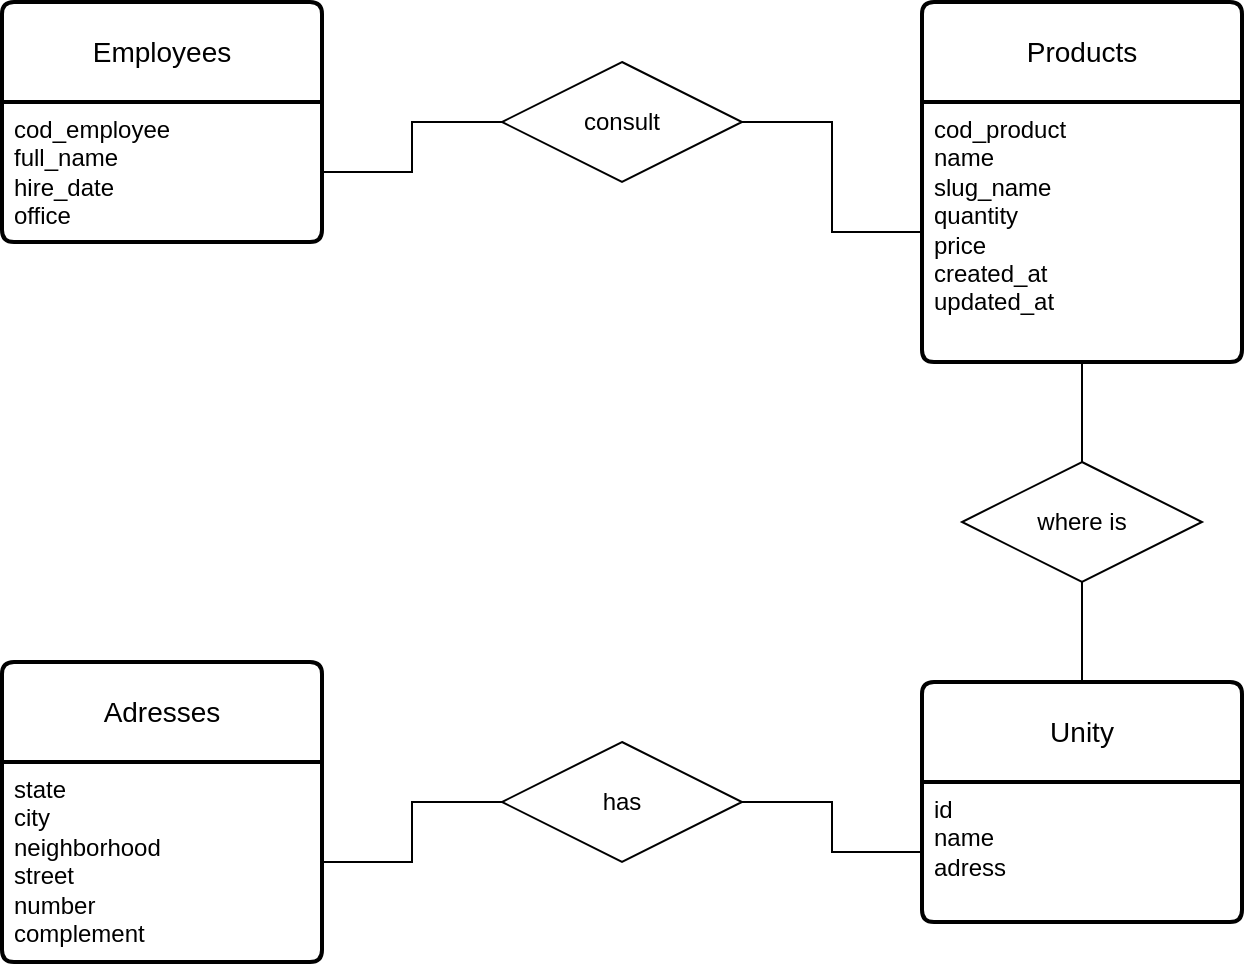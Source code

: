 <mxfile version="22.0.4" type="device" pages="2">
  <diagram name="modelagem_conceitual" id="gfVvIHNtHN39lHgDZNYv">
    <mxGraphModel dx="1195" dy="664" grid="1" gridSize="10" guides="1" tooltips="1" connect="1" arrows="1" fold="1" page="1" pageScale="1" pageWidth="827" pageHeight="1169" math="0" shadow="0">
      <root>
        <mxCell id="0" />
        <mxCell id="1" parent="0" />
        <mxCell id="LTQi-4VdJKLaQ-HWII3O-1" value="Employees" style="swimlane;childLayout=stackLayout;horizontal=1;startSize=50;horizontalStack=0;rounded=1;fontSize=14;fontStyle=0;strokeWidth=2;resizeParent=0;resizeLast=1;shadow=0;dashed=0;align=center;arcSize=4;whiteSpace=wrap;html=1;" vertex="1" parent="1">
          <mxGeometry x="30" y="20" width="160" height="120" as="geometry" />
        </mxCell>
        <mxCell id="LTQi-4VdJKLaQ-HWII3O-2" value="cod_employee&lt;br&gt;full_name&lt;br&gt;hire_date&lt;br&gt;office" style="align=left;strokeColor=none;fillColor=none;spacingLeft=4;fontSize=12;verticalAlign=top;resizable=0;rotatable=0;part=1;html=1;" vertex="1" parent="LTQi-4VdJKLaQ-HWII3O-1">
          <mxGeometry y="50" width="160" height="70" as="geometry" />
        </mxCell>
        <mxCell id="LTQi-4VdJKLaQ-HWII3O-12" value="" style="edgeStyle=orthogonalEdgeStyle;rounded=0;orthogonalLoop=1;jettySize=auto;html=1;endArrow=none;endFill=0;" edge="1" parent="1" source="LTQi-4VdJKLaQ-HWII3O-4" target="LTQi-4VdJKLaQ-HWII3O-2">
          <mxGeometry relative="1" as="geometry" />
        </mxCell>
        <mxCell id="LTQi-4VdJKLaQ-HWII3O-13" value="" style="edgeStyle=orthogonalEdgeStyle;rounded=0;orthogonalLoop=1;jettySize=auto;html=1;endArrow=none;endFill=0;" edge="1" parent="1" source="LTQi-4VdJKLaQ-HWII3O-4" target="LTQi-4VdJKLaQ-HWII3O-6">
          <mxGeometry relative="1" as="geometry" />
        </mxCell>
        <mxCell id="LTQi-4VdJKLaQ-HWII3O-4" value="consult" style="shape=rhombus;perimeter=rhombusPerimeter;whiteSpace=wrap;html=1;align=center;" vertex="1" parent="1">
          <mxGeometry x="280" y="50" width="120" height="60" as="geometry" />
        </mxCell>
        <mxCell id="LTQi-4VdJKLaQ-HWII3O-5" value="Products" style="swimlane;childLayout=stackLayout;horizontal=1;startSize=50;horizontalStack=0;rounded=1;fontSize=14;fontStyle=0;strokeWidth=2;resizeParent=0;resizeLast=1;shadow=0;dashed=0;align=center;arcSize=4;whiteSpace=wrap;html=1;" vertex="1" parent="1">
          <mxGeometry x="490" y="20" width="160" height="180" as="geometry" />
        </mxCell>
        <mxCell id="LTQi-4VdJKLaQ-HWII3O-6" value="cod_product&lt;br&gt;name&lt;br&gt;slug_name&lt;br&gt;quantity&lt;br&gt;price&lt;br&gt;created_at&lt;br&gt;updated_at" style="align=left;strokeColor=none;fillColor=none;spacingLeft=4;fontSize=12;verticalAlign=top;resizable=0;rotatable=0;part=1;html=1;" vertex="1" parent="LTQi-4VdJKLaQ-HWII3O-5">
          <mxGeometry y="50" width="160" height="130" as="geometry" />
        </mxCell>
        <mxCell id="LTQi-4VdJKLaQ-HWII3O-7" value="Unity" style="swimlane;childLayout=stackLayout;horizontal=1;startSize=50;horizontalStack=0;rounded=1;fontSize=14;fontStyle=0;strokeWidth=2;resizeParent=0;resizeLast=1;shadow=0;dashed=0;align=center;arcSize=4;whiteSpace=wrap;html=1;" vertex="1" parent="1">
          <mxGeometry x="490" y="360" width="160" height="120" as="geometry" />
        </mxCell>
        <mxCell id="LTQi-4VdJKLaQ-HWII3O-8" value="id&lt;br&gt;name&lt;br&gt;adress" style="align=left;strokeColor=none;fillColor=none;spacingLeft=4;fontSize=12;verticalAlign=top;resizable=0;rotatable=0;part=1;html=1;" vertex="1" parent="LTQi-4VdJKLaQ-HWII3O-7">
          <mxGeometry y="50" width="160" height="70" as="geometry" />
        </mxCell>
        <mxCell id="LTQi-4VdJKLaQ-HWII3O-10" value="" style="edgeStyle=orthogonalEdgeStyle;rounded=0;orthogonalLoop=1;jettySize=auto;html=1;endArrow=none;endFill=0;" edge="1" parent="1" source="LTQi-4VdJKLaQ-HWII3O-9" target="LTQi-4VdJKLaQ-HWII3O-6">
          <mxGeometry relative="1" as="geometry" />
        </mxCell>
        <mxCell id="LTQi-4VdJKLaQ-HWII3O-11" value="" style="edgeStyle=orthogonalEdgeStyle;rounded=0;orthogonalLoop=1;jettySize=auto;html=1;endArrow=none;endFill=0;" edge="1" parent="1" source="LTQi-4VdJKLaQ-HWII3O-9">
          <mxGeometry relative="1" as="geometry">
            <mxPoint x="570" y="360" as="targetPoint" />
          </mxGeometry>
        </mxCell>
        <mxCell id="LTQi-4VdJKLaQ-HWII3O-9" value="where is" style="shape=rhombus;perimeter=rhombusPerimeter;whiteSpace=wrap;html=1;align=center;" vertex="1" parent="1">
          <mxGeometry x="510" y="250" width="120" height="60" as="geometry" />
        </mxCell>
        <mxCell id="LTQi-4VdJKLaQ-HWII3O-14" value="Adresses" style="swimlane;childLayout=stackLayout;horizontal=1;startSize=50;horizontalStack=0;rounded=1;fontSize=14;fontStyle=0;strokeWidth=2;resizeParent=0;resizeLast=1;shadow=0;dashed=0;align=center;arcSize=4;whiteSpace=wrap;html=1;" vertex="1" parent="1">
          <mxGeometry x="30" y="350" width="160" height="150" as="geometry" />
        </mxCell>
        <mxCell id="LTQi-4VdJKLaQ-HWII3O-15" value="state&lt;br&gt;city&lt;br&gt;neighborhood&lt;br&gt;street&lt;br&gt;number&lt;br&gt;complement" style="align=left;strokeColor=none;fillColor=none;spacingLeft=4;fontSize=12;verticalAlign=top;resizable=0;rotatable=0;part=1;html=1;" vertex="1" parent="LTQi-4VdJKLaQ-HWII3O-14">
          <mxGeometry y="50" width="160" height="100" as="geometry" />
        </mxCell>
        <mxCell id="LTQi-4VdJKLaQ-HWII3O-17" value="" style="edgeStyle=orthogonalEdgeStyle;rounded=0;orthogonalLoop=1;jettySize=auto;html=1;endArrow=none;endFill=0;" edge="1" parent="1" source="LTQi-4VdJKLaQ-HWII3O-16" target="LTQi-4VdJKLaQ-HWII3O-8">
          <mxGeometry relative="1" as="geometry" />
        </mxCell>
        <mxCell id="LTQi-4VdJKLaQ-HWII3O-18" value="" style="edgeStyle=orthogonalEdgeStyle;rounded=0;orthogonalLoop=1;jettySize=auto;html=1;endArrow=none;endFill=0;" edge="1" parent="1" source="LTQi-4VdJKLaQ-HWII3O-16" target="LTQi-4VdJKLaQ-HWII3O-15">
          <mxGeometry relative="1" as="geometry" />
        </mxCell>
        <mxCell id="LTQi-4VdJKLaQ-HWII3O-16" value="has" style="shape=rhombus;perimeter=rhombusPerimeter;whiteSpace=wrap;html=1;align=center;" vertex="1" parent="1">
          <mxGeometry x="280" y="390" width="120" height="60" as="geometry" />
        </mxCell>
      </root>
    </mxGraphModel>
  </diagram>
  <diagram id="rPBIo_8z0WMbX8dcH44s" name="modelagem_logica">
    <mxGraphModel dx="1024" dy="569" grid="1" gridSize="10" guides="1" tooltips="1" connect="1" arrows="1" fold="1" page="1" pageScale="1" pageWidth="827" pageHeight="1169" math="0" shadow="0">
      <root>
        <mxCell id="0" />
        <mxCell id="1" parent="0" />
        <mxCell id="K-sEbOtx2R6KVN6R0SbO-1" value="Employees" style="swimlane;childLayout=stackLayout;horizontal=1;startSize=50;horizontalStack=0;rounded=1;fontSize=14;fontStyle=0;strokeWidth=2;resizeParent=0;resizeLast=1;shadow=0;dashed=0;align=center;arcSize=4;whiteSpace=wrap;html=1;" vertex="1" parent="1">
          <mxGeometry x="90" y="20" width="160" height="120" as="geometry" />
        </mxCell>
        <mxCell id="K-sEbOtx2R6KVN6R0SbO-2" value="cod_employee (PK)&lt;br&gt;full_name&lt;br&gt;hire_date&lt;br&gt;office" style="align=left;strokeColor=none;fillColor=none;spacingLeft=4;fontSize=12;verticalAlign=top;resizable=0;rotatable=0;part=1;html=1;" vertex="1" parent="K-sEbOtx2R6KVN6R0SbO-1">
          <mxGeometry y="50" width="160" height="70" as="geometry" />
        </mxCell>
        <mxCell id="K-sEbOtx2R6KVN6R0SbO-6" value="Products" style="swimlane;childLayout=stackLayout;horizontal=1;startSize=50;horizontalStack=0;rounded=1;fontSize=14;fontStyle=0;strokeWidth=2;resizeParent=0;resizeLast=1;shadow=0;dashed=0;align=center;arcSize=4;whiteSpace=wrap;html=1;" vertex="1" parent="1">
          <mxGeometry x="630.83" y="20" width="160" height="180" as="geometry" />
        </mxCell>
        <mxCell id="K-sEbOtx2R6KVN6R0SbO-7" value="cod_product (PK)&lt;br&gt;name&lt;br&gt;slug_name&lt;br&gt;quantity&lt;br&gt;price&lt;br&gt;created_at&lt;br&gt;updated_at&lt;br&gt;unity_id (FK)" style="align=left;strokeColor=none;fillColor=none;spacingLeft=4;fontSize=12;verticalAlign=top;resizable=0;rotatable=0;part=1;html=1;" vertex="1" parent="K-sEbOtx2R6KVN6R0SbO-6">
          <mxGeometry y="50" width="160" height="130" as="geometry" />
        </mxCell>
        <mxCell id="K-sEbOtx2R6KVN6R0SbO-8" value="Units" style="swimlane;childLayout=stackLayout;horizontal=1;startSize=50;horizontalStack=0;rounded=1;fontSize=14;fontStyle=0;strokeWidth=2;resizeParent=0;resizeLast=1;shadow=0;dashed=0;align=center;arcSize=4;whiteSpace=wrap;html=1;" vertex="1" parent="1">
          <mxGeometry x="630.83" y="230" width="160" height="120" as="geometry" />
        </mxCell>
        <mxCell id="K-sEbOtx2R6KVN6R0SbO-9" value="id (PK)&lt;br&gt;name&lt;br&gt;adress_id (FK)" style="align=left;strokeColor=none;fillColor=none;spacingLeft=4;fontSize=12;verticalAlign=top;resizable=0;rotatable=0;part=1;html=1;" vertex="1" parent="K-sEbOtx2R6KVN6R0SbO-8">
          <mxGeometry y="50" width="160" height="70" as="geometry" />
        </mxCell>
        <mxCell id="K-sEbOtx2R6KVN6R0SbO-13" value="Adresses" style="swimlane;childLayout=stackLayout;horizontal=1;startSize=50;horizontalStack=0;rounded=1;fontSize=14;fontStyle=0;strokeWidth=2;resizeParent=0;resizeLast=1;shadow=0;dashed=0;align=center;arcSize=4;whiteSpace=wrap;html=1;" vertex="1" parent="1">
          <mxGeometry x="360" y="240" width="160" height="170" as="geometry" />
        </mxCell>
        <mxCell id="K-sEbOtx2R6KVN6R0SbO-14" value="id (PK)&lt;br&gt;state&lt;br&gt;city&lt;br&gt;neighborhood&lt;br&gt;street&lt;br&gt;number&lt;br&gt;complement" style="align=left;strokeColor=none;fillColor=none;spacingLeft=4;fontSize=12;verticalAlign=top;resizable=0;rotatable=0;part=1;html=1;" vertex="1" parent="K-sEbOtx2R6KVN6R0SbO-13">
          <mxGeometry y="50" width="160" height="120" as="geometry" />
        </mxCell>
        <mxCell id="TSI-oZ-EBgBxmKwFu6M6-1" style="edgeStyle=orthogonalEdgeStyle;rounded=0;orthogonalLoop=1;jettySize=auto;html=1;exitX=1.003;exitY=0.375;exitDx=0;exitDy=0;entryX=0;entryY=0.25;entryDx=0;entryDy=0;exitPerimeter=0;endArrow=none;endFill=0;" edge="1" parent="1" source="K-sEbOtx2R6KVN6R0SbO-23" target="K-sEbOtx2R6KVN6R0SbO-6">
          <mxGeometry relative="1" as="geometry">
            <Array as="points" />
          </mxGeometry>
        </mxCell>
        <mxCell id="TSI-oZ-EBgBxmKwFu6M6-2" value="n" style="edgeLabel;html=1;align=center;verticalAlign=middle;resizable=0;points=[];" vertex="1" connectable="0" parent="TSI-oZ-EBgBxmKwFu6M6-1">
          <mxGeometry x="-0.857" y="1" relative="1" as="geometry">
            <mxPoint as="offset" />
          </mxGeometry>
        </mxCell>
        <mxCell id="TSI-oZ-EBgBxmKwFu6M6-3" value="1" style="edgeLabel;html=1;align=center;verticalAlign=middle;resizable=0;points=[];" vertex="1" connectable="0" parent="TSI-oZ-EBgBxmKwFu6M6-1">
          <mxGeometry x="0.804" y="-1" relative="1" as="geometry">
            <mxPoint as="offset" />
          </mxGeometry>
        </mxCell>
        <mxCell id="K-sEbOtx2R6KVN6R0SbO-23" value="Products_Units" style="swimlane;childLayout=stackLayout;horizontal=1;startSize=50;horizontalStack=0;rounded=1;fontSize=14;fontStyle=0;strokeWidth=2;resizeParent=0;resizeLast=1;shadow=0;dashed=0;align=center;arcSize=4;whiteSpace=wrap;html=1;" vertex="1" parent="1">
          <mxGeometry x="360" y="20" width="160" height="120" as="geometry" />
        </mxCell>
        <mxCell id="K-sEbOtx2R6KVN6R0SbO-24" value="id (PK)&lt;br&gt;cod_products (FK)&lt;br&gt;adress_id (FK)" style="align=left;strokeColor=none;fillColor=none;spacingLeft=4;fontSize=12;verticalAlign=top;resizable=0;rotatable=0;part=1;html=1;" vertex="1" parent="K-sEbOtx2R6KVN6R0SbO-23">
          <mxGeometry y="50" width="160" height="70" as="geometry" />
        </mxCell>
        <mxCell id="K-sEbOtx2R6KVN6R0SbO-25" style="edgeStyle=orthogonalEdgeStyle;rounded=0;orthogonalLoop=1;jettySize=auto;html=1;exitX=1;exitY=0.5;exitDx=0;exitDy=0;entryX=0;entryY=0.5;entryDx=0;entryDy=0;endArrow=none;endFill=0;" edge="1" parent="1" source="K-sEbOtx2R6KVN6R0SbO-24" target="K-sEbOtx2R6KVN6R0SbO-8">
          <mxGeometry relative="1" as="geometry">
            <Array as="points">
              <mxPoint x="550" y="105" />
              <mxPoint x="550" y="290" />
            </Array>
          </mxGeometry>
        </mxCell>
        <mxCell id="K-sEbOtx2R6KVN6R0SbO-33" value="n" style="edgeLabel;html=1;align=center;verticalAlign=middle;resizable=0;points=[];" vertex="1" connectable="0" parent="K-sEbOtx2R6KVN6R0SbO-25">
          <mxGeometry x="-0.838" y="-1" relative="1" as="geometry">
            <mxPoint x="-14" as="offset" />
          </mxGeometry>
        </mxCell>
        <mxCell id="K-sEbOtx2R6KVN6R0SbO-34" value="1" style="edgeLabel;html=1;align=center;verticalAlign=middle;resizable=0;points=[];" vertex="1" connectable="0" parent="K-sEbOtx2R6KVN6R0SbO-25">
          <mxGeometry x="0.889" y="1" relative="1" as="geometry">
            <mxPoint as="offset" />
          </mxGeometry>
        </mxCell>
        <mxCell id="K-sEbOtx2R6KVN6R0SbO-27" style="edgeStyle=orthogonalEdgeStyle;rounded=0;orthogonalLoop=1;jettySize=auto;html=1;exitX=1;exitY=0.5;exitDx=0;exitDy=0;entryX=0;entryY=0.25;entryDx=0;entryDy=0;endArrow=none;endFill=0;" edge="1" parent="1" source="K-sEbOtx2R6KVN6R0SbO-2" target="K-sEbOtx2R6KVN6R0SbO-24">
          <mxGeometry relative="1" as="geometry">
            <Array as="points">
              <mxPoint x="250" y="88" />
              <mxPoint x="305" y="88" />
            </Array>
          </mxGeometry>
        </mxCell>
        <mxCell id="K-sEbOtx2R6KVN6R0SbO-29" value="1" style="edgeLabel;html=1;align=center;verticalAlign=middle;resizable=0;points=[];" vertex="1" connectable="0" parent="K-sEbOtx2R6KVN6R0SbO-27">
          <mxGeometry x="-0.929" relative="1" as="geometry">
            <mxPoint x="10" y="-11" as="offset" />
          </mxGeometry>
        </mxCell>
        <mxCell id="K-sEbOtx2R6KVN6R0SbO-30" value="n" style="edgeLabel;html=1;align=center;verticalAlign=middle;resizable=0;points=[];" vertex="1" connectable="0" parent="K-sEbOtx2R6KVN6R0SbO-27">
          <mxGeometry x="0.934" relative="1" as="geometry">
            <mxPoint x="-5" as="offset" />
          </mxGeometry>
        </mxCell>
        <mxCell id="K-sEbOtx2R6KVN6R0SbO-28" style="edgeStyle=orthogonalEdgeStyle;rounded=0;orthogonalLoop=1;jettySize=auto;html=1;exitX=1;exitY=0.25;exitDx=0;exitDy=0;endArrow=none;endFill=0;entryX=-0.008;entryY=0.575;entryDx=0;entryDy=0;entryPerimeter=0;" edge="1" parent="1" source="K-sEbOtx2R6KVN6R0SbO-14" target="K-sEbOtx2R6KVN6R0SbO-9">
          <mxGeometry relative="1" as="geometry">
            <mxPoint x="630" y="442" as="targetPoint" />
          </mxGeometry>
        </mxCell>
        <mxCell id="K-sEbOtx2R6KVN6R0SbO-35" value="1" style="edgeLabel;html=1;align=center;verticalAlign=middle;resizable=0;points=[];" vertex="1" connectable="0" parent="K-sEbOtx2R6KVN6R0SbO-28">
          <mxGeometry x="0.941" y="2" relative="1" as="geometry">
            <mxPoint x="-6" y="2" as="offset" />
          </mxGeometry>
        </mxCell>
        <mxCell id="K-sEbOtx2R6KVN6R0SbO-36" value="1" style="edgeLabel;html=1;align=center;verticalAlign=middle;resizable=0;points=[];" vertex="1" connectable="0" parent="K-sEbOtx2R6KVN6R0SbO-28">
          <mxGeometry x="-0.93" y="-2" relative="1" as="geometry">
            <mxPoint x="6" y="-2" as="offset" />
          </mxGeometry>
        </mxCell>
      </root>
    </mxGraphModel>
  </diagram>
</mxfile>

